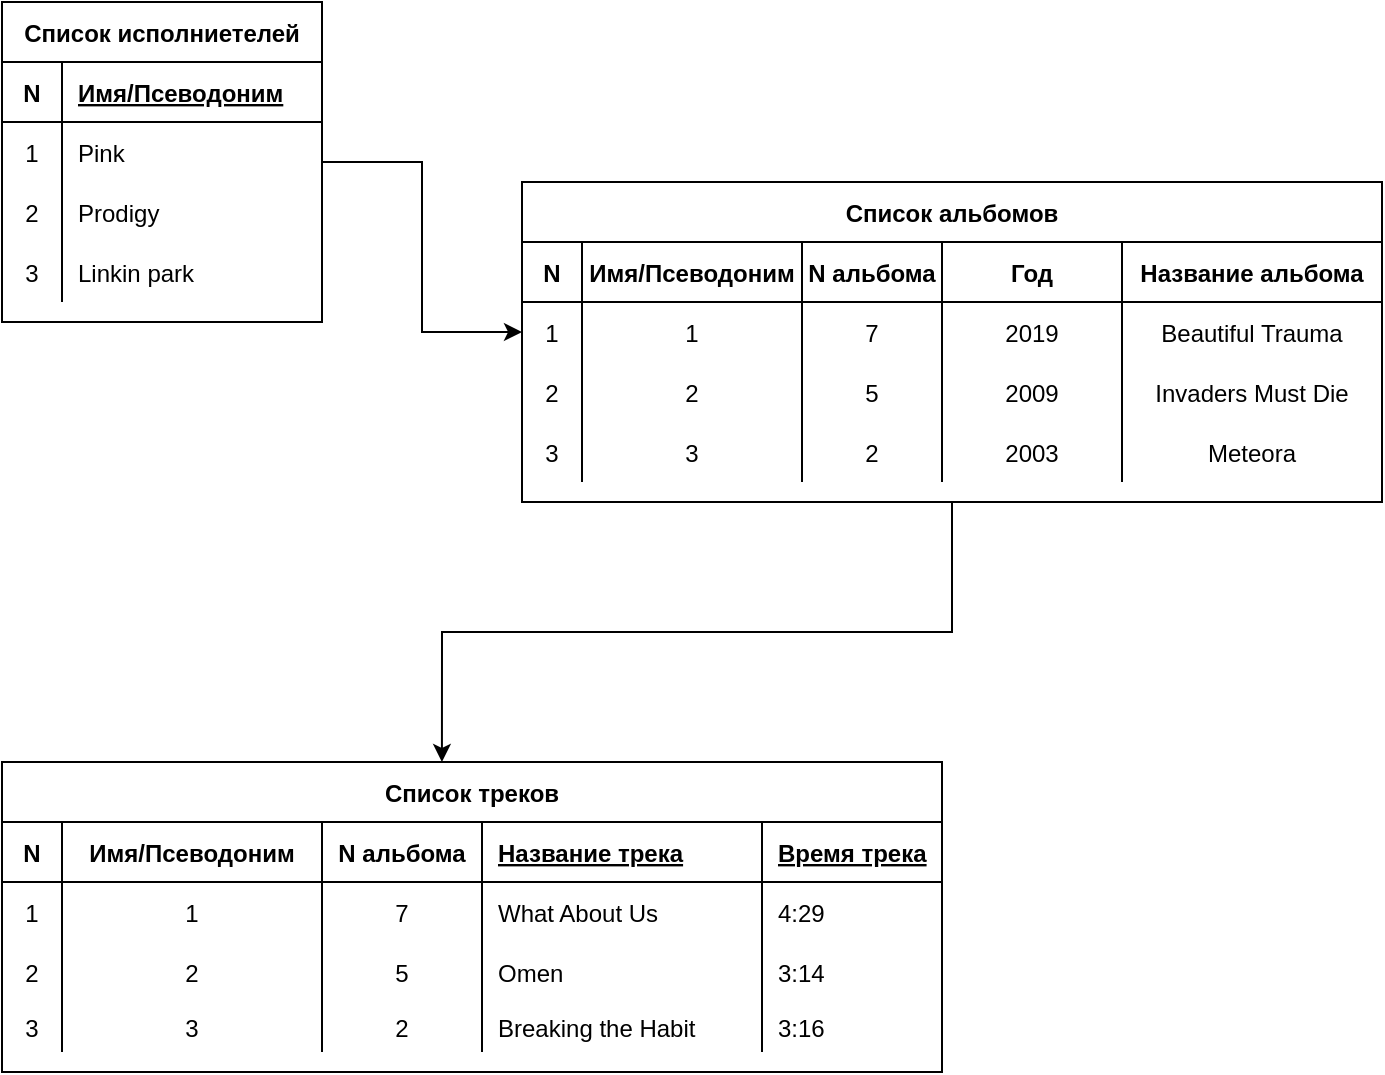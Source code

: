 <mxfile version="15.9.1" type="device"><diagram id="YyyaO67boWGrViR6FgFh" name="Page-1"><mxGraphModel dx="1422" dy="762" grid="1" gridSize="10" guides="1" tooltips="1" connect="1" arrows="1" fold="1" page="1" pageScale="1" pageWidth="827" pageHeight="1169" math="0" shadow="0"><root><mxCell id="0"/><mxCell id="1" parent="0"/><mxCell id="zmSJYrZClHFSIXrDVKil-139" value="" style="edgeStyle=orthogonalEdgeStyle;rounded=0;orthogonalLoop=1;jettySize=auto;html=1;" edge="1" parent="1" source="zmSJYrZClHFSIXrDVKil-2" target="zmSJYrZClHFSIXrDVKil-75"><mxGeometry relative="1" as="geometry"/></mxCell><mxCell id="zmSJYrZClHFSIXrDVKil-2" value="Список исполниетелей" style="shape=table;startSize=30;container=1;collapsible=1;childLayout=tableLayout;fixedRows=1;rowLines=0;fontStyle=1;align=center;resizeLast=1;" vertex="1" parent="1"><mxGeometry x="30" y="30" width="160" height="160" as="geometry"/></mxCell><mxCell id="zmSJYrZClHFSIXrDVKil-3" value="" style="shape=partialRectangle;collapsible=0;dropTarget=0;pointerEvents=0;fillColor=none;top=0;left=0;bottom=1;right=0;points=[[0,0.5],[1,0.5]];portConstraint=eastwest;" vertex="1" parent="zmSJYrZClHFSIXrDVKil-2"><mxGeometry y="30" width="160" height="30" as="geometry"/></mxCell><mxCell id="zmSJYrZClHFSIXrDVKil-4" value="N" style="shape=partialRectangle;connectable=0;fillColor=none;top=0;left=0;bottom=0;right=0;fontStyle=1;overflow=hidden;" vertex="1" parent="zmSJYrZClHFSIXrDVKil-3"><mxGeometry width="30" height="30" as="geometry"><mxRectangle width="30" height="30" as="alternateBounds"/></mxGeometry></mxCell><mxCell id="zmSJYrZClHFSIXrDVKil-5" value="Имя/Псеводоним" style="shape=partialRectangle;connectable=0;fillColor=none;top=0;left=0;bottom=0;right=0;align=left;spacingLeft=6;fontStyle=5;overflow=hidden;" vertex="1" parent="zmSJYrZClHFSIXrDVKil-3"><mxGeometry x="30" width="130" height="30" as="geometry"><mxRectangle width="130" height="30" as="alternateBounds"/></mxGeometry></mxCell><mxCell id="zmSJYrZClHFSIXrDVKil-6" value="" style="shape=partialRectangle;collapsible=0;dropTarget=0;pointerEvents=0;fillColor=none;top=0;left=0;bottom=0;right=0;points=[[0,0.5],[1,0.5]];portConstraint=eastwest;" vertex="1" parent="zmSJYrZClHFSIXrDVKil-2"><mxGeometry y="60" width="160" height="30" as="geometry"/></mxCell><mxCell id="zmSJYrZClHFSIXrDVKil-7" value="1" style="shape=partialRectangle;connectable=0;fillColor=none;top=0;left=0;bottom=0;right=0;editable=1;overflow=hidden;" vertex="1" parent="zmSJYrZClHFSIXrDVKil-6"><mxGeometry width="30" height="30" as="geometry"><mxRectangle width="30" height="30" as="alternateBounds"/></mxGeometry></mxCell><mxCell id="zmSJYrZClHFSIXrDVKil-8" value="Pink" style="shape=partialRectangle;connectable=0;fillColor=none;top=0;left=0;bottom=0;right=0;align=left;spacingLeft=6;overflow=hidden;" vertex="1" parent="zmSJYrZClHFSIXrDVKil-6"><mxGeometry x="30" width="130" height="30" as="geometry"><mxRectangle width="130" height="30" as="alternateBounds"/></mxGeometry></mxCell><mxCell id="zmSJYrZClHFSIXrDVKil-9" value="" style="shape=partialRectangle;collapsible=0;dropTarget=0;pointerEvents=0;fillColor=none;top=0;left=0;bottom=0;right=0;points=[[0,0.5],[1,0.5]];portConstraint=eastwest;" vertex="1" parent="zmSJYrZClHFSIXrDVKil-2"><mxGeometry y="90" width="160" height="30" as="geometry"/></mxCell><mxCell id="zmSJYrZClHFSIXrDVKil-10" value="2" style="shape=partialRectangle;connectable=0;fillColor=none;top=0;left=0;bottom=0;right=0;editable=1;overflow=hidden;" vertex="1" parent="zmSJYrZClHFSIXrDVKil-9"><mxGeometry width="30" height="30" as="geometry"><mxRectangle width="30" height="30" as="alternateBounds"/></mxGeometry></mxCell><mxCell id="zmSJYrZClHFSIXrDVKil-11" value="Prodigy" style="shape=partialRectangle;connectable=0;fillColor=none;top=0;left=0;bottom=0;right=0;align=left;spacingLeft=6;overflow=hidden;" vertex="1" parent="zmSJYrZClHFSIXrDVKil-9"><mxGeometry x="30" width="130" height="30" as="geometry"><mxRectangle width="130" height="30" as="alternateBounds"/></mxGeometry></mxCell><mxCell id="zmSJYrZClHFSIXrDVKil-12" value="" style="shape=partialRectangle;collapsible=0;dropTarget=0;pointerEvents=0;fillColor=none;top=0;left=0;bottom=0;right=0;points=[[0,0.5],[1,0.5]];portConstraint=eastwest;" vertex="1" parent="zmSJYrZClHFSIXrDVKil-2"><mxGeometry y="120" width="160" height="30" as="geometry"/></mxCell><mxCell id="zmSJYrZClHFSIXrDVKil-13" value="3" style="shape=partialRectangle;connectable=0;fillColor=none;top=0;left=0;bottom=0;right=0;editable=1;overflow=hidden;" vertex="1" parent="zmSJYrZClHFSIXrDVKil-12"><mxGeometry width="30" height="30" as="geometry"><mxRectangle width="30" height="30" as="alternateBounds"/></mxGeometry></mxCell><mxCell id="zmSJYrZClHFSIXrDVKil-14" value="Linkin park" style="shape=partialRectangle;connectable=0;fillColor=none;top=0;left=0;bottom=0;right=0;align=left;spacingLeft=6;overflow=hidden;" vertex="1" parent="zmSJYrZClHFSIXrDVKil-12"><mxGeometry x="30" width="130" height="30" as="geometry"><mxRectangle width="130" height="30" as="alternateBounds"/></mxGeometry></mxCell><mxCell id="zmSJYrZClHFSIXrDVKil-28" value="Список треков" style="shape=table;startSize=30;container=1;collapsible=1;childLayout=tableLayout;fixedRows=1;rowLines=0;fontStyle=1;align=center;resizeLast=1;" vertex="1" parent="1"><mxGeometry x="30" y="410" width="470" height="155" as="geometry"/></mxCell><mxCell id="zmSJYrZClHFSIXrDVKil-29" value="" style="shape=partialRectangle;collapsible=0;dropTarget=0;pointerEvents=0;fillColor=none;top=0;left=0;bottom=1;right=0;points=[[0,0.5],[1,0.5]];portConstraint=eastwest;" vertex="1" parent="zmSJYrZClHFSIXrDVKil-28"><mxGeometry y="30" width="470" height="30" as="geometry"/></mxCell><mxCell id="zmSJYrZClHFSIXrDVKil-127" value="N" style="shape=partialRectangle;connectable=0;fillColor=none;top=0;left=0;bottom=0;right=0;fontStyle=1;overflow=hidden;" vertex="1" parent="zmSJYrZClHFSIXrDVKil-29"><mxGeometry width="30" height="30" as="geometry"><mxRectangle width="30" height="30" as="alternateBounds"/></mxGeometry></mxCell><mxCell id="zmSJYrZClHFSIXrDVKil-135" value="Имя/Псеводоним" style="shape=partialRectangle;connectable=0;fillColor=none;top=0;left=0;bottom=0;right=0;fontStyle=1;overflow=hidden;" vertex="1" parent="zmSJYrZClHFSIXrDVKil-29"><mxGeometry x="30" width="130" height="30" as="geometry"><mxRectangle width="130" height="30" as="alternateBounds"/></mxGeometry></mxCell><mxCell id="zmSJYrZClHFSIXrDVKil-30" value="N альбома" style="shape=partialRectangle;connectable=0;fillColor=none;top=0;left=0;bottom=0;right=0;fontStyle=1;overflow=hidden;" vertex="1" parent="zmSJYrZClHFSIXrDVKil-29"><mxGeometry x="160" width="80" height="30" as="geometry"><mxRectangle width="80" height="30" as="alternateBounds"/></mxGeometry></mxCell><mxCell id="zmSJYrZClHFSIXrDVKil-31" value="Название трека" style="shape=partialRectangle;connectable=0;fillColor=none;top=0;left=0;bottom=0;right=0;align=left;spacingLeft=6;fontStyle=5;overflow=hidden;" vertex="1" parent="zmSJYrZClHFSIXrDVKil-29"><mxGeometry x="240" width="140" height="30" as="geometry"><mxRectangle width="140" height="30" as="alternateBounds"/></mxGeometry></mxCell><mxCell id="zmSJYrZClHFSIXrDVKil-110" value="Время трека" style="shape=partialRectangle;connectable=0;fillColor=none;top=0;left=0;bottom=0;right=0;align=left;spacingLeft=6;fontStyle=5;overflow=hidden;" vertex="1" parent="zmSJYrZClHFSIXrDVKil-29"><mxGeometry x="380" width="90" height="30" as="geometry"><mxRectangle width="90" height="30" as="alternateBounds"/></mxGeometry></mxCell><mxCell id="zmSJYrZClHFSIXrDVKil-32" value="" style="shape=partialRectangle;collapsible=0;dropTarget=0;pointerEvents=0;fillColor=none;top=0;left=0;bottom=0;right=0;points=[[0,0.5],[1,0.5]];portConstraint=eastwest;" vertex="1" parent="zmSJYrZClHFSIXrDVKil-28"><mxGeometry y="60" width="470" height="30" as="geometry"/></mxCell><mxCell id="zmSJYrZClHFSIXrDVKil-128" value="1" style="shape=partialRectangle;connectable=0;fillColor=none;top=0;left=0;bottom=0;right=0;editable=1;overflow=hidden;" vertex="1" parent="zmSJYrZClHFSIXrDVKil-32"><mxGeometry width="30" height="30" as="geometry"><mxRectangle width="30" height="30" as="alternateBounds"/></mxGeometry></mxCell><mxCell id="zmSJYrZClHFSIXrDVKil-136" value="1" style="shape=partialRectangle;connectable=0;fillColor=none;top=0;left=0;bottom=0;right=0;editable=1;overflow=hidden;" vertex="1" parent="zmSJYrZClHFSIXrDVKil-32"><mxGeometry x="30" width="130" height="30" as="geometry"><mxRectangle width="130" height="30" as="alternateBounds"/></mxGeometry></mxCell><mxCell id="zmSJYrZClHFSIXrDVKil-33" value="7" style="shape=partialRectangle;connectable=0;fillColor=none;top=0;left=0;bottom=0;right=0;editable=1;overflow=hidden;" vertex="1" parent="zmSJYrZClHFSIXrDVKil-32"><mxGeometry x="160" width="80" height="30" as="geometry"><mxRectangle width="80" height="30" as="alternateBounds"/></mxGeometry></mxCell><mxCell id="zmSJYrZClHFSIXrDVKil-34" value="What About Us" style="shape=partialRectangle;connectable=0;fillColor=none;top=0;left=0;bottom=0;right=0;align=left;spacingLeft=6;overflow=hidden;" vertex="1" parent="zmSJYrZClHFSIXrDVKil-32"><mxGeometry x="240" width="140" height="30" as="geometry"><mxRectangle width="140" height="30" as="alternateBounds"/></mxGeometry></mxCell><mxCell id="zmSJYrZClHFSIXrDVKil-111" value="4:29" style="shape=partialRectangle;connectable=0;fillColor=none;top=0;left=0;bottom=0;right=0;align=left;spacingLeft=6;overflow=hidden;" vertex="1" parent="zmSJYrZClHFSIXrDVKil-32"><mxGeometry x="380" width="90" height="30" as="geometry"><mxRectangle width="90" height="30" as="alternateBounds"/></mxGeometry></mxCell><mxCell id="zmSJYrZClHFSIXrDVKil-35" value="" style="shape=partialRectangle;collapsible=0;dropTarget=0;pointerEvents=0;fillColor=none;top=0;left=0;bottom=0;right=0;points=[[0,0.5],[1,0.5]];portConstraint=eastwest;" vertex="1" parent="zmSJYrZClHFSIXrDVKil-28"><mxGeometry y="90" width="470" height="30" as="geometry"/></mxCell><mxCell id="zmSJYrZClHFSIXrDVKil-129" value="2" style="shape=partialRectangle;connectable=0;fillColor=none;top=0;left=0;bottom=0;right=0;editable=1;overflow=hidden;" vertex="1" parent="zmSJYrZClHFSIXrDVKil-35"><mxGeometry width="30" height="30" as="geometry"><mxRectangle width="30" height="30" as="alternateBounds"/></mxGeometry></mxCell><mxCell id="zmSJYrZClHFSIXrDVKil-137" value="2" style="shape=partialRectangle;connectable=0;fillColor=none;top=0;left=0;bottom=0;right=0;editable=1;overflow=hidden;" vertex="1" parent="zmSJYrZClHFSIXrDVKil-35"><mxGeometry x="30" width="130" height="30" as="geometry"><mxRectangle width="130" height="30" as="alternateBounds"/></mxGeometry></mxCell><mxCell id="zmSJYrZClHFSIXrDVKil-36" value="5" style="shape=partialRectangle;connectable=0;fillColor=none;top=0;left=0;bottom=0;right=0;editable=1;overflow=hidden;" vertex="1" parent="zmSJYrZClHFSIXrDVKil-35"><mxGeometry x="160" width="80" height="30" as="geometry"><mxRectangle width="80" height="30" as="alternateBounds"/></mxGeometry></mxCell><mxCell id="zmSJYrZClHFSIXrDVKil-37" value="Omen" style="shape=partialRectangle;connectable=0;fillColor=none;top=0;left=0;bottom=0;right=0;align=left;spacingLeft=6;overflow=hidden;" vertex="1" parent="zmSJYrZClHFSIXrDVKil-35"><mxGeometry x="240" width="140" height="30" as="geometry"><mxRectangle width="140" height="30" as="alternateBounds"/></mxGeometry></mxCell><mxCell id="zmSJYrZClHFSIXrDVKil-112" value="3:14" style="shape=partialRectangle;connectable=0;fillColor=none;top=0;left=0;bottom=0;right=0;align=left;spacingLeft=6;overflow=hidden;" vertex="1" parent="zmSJYrZClHFSIXrDVKil-35"><mxGeometry x="380" width="90" height="30" as="geometry"><mxRectangle width="90" height="30" as="alternateBounds"/></mxGeometry></mxCell><mxCell id="zmSJYrZClHFSIXrDVKil-38" value="" style="shape=partialRectangle;collapsible=0;dropTarget=0;pointerEvents=0;fillColor=none;top=0;left=0;bottom=0;right=0;points=[[0,0.5],[1,0.5]];portConstraint=eastwest;" vertex="1" parent="zmSJYrZClHFSIXrDVKil-28"><mxGeometry y="120" width="470" height="25" as="geometry"/></mxCell><mxCell id="zmSJYrZClHFSIXrDVKil-130" value="3" style="shape=partialRectangle;connectable=0;fillColor=none;top=0;left=0;bottom=0;right=0;editable=1;overflow=hidden;" vertex="1" parent="zmSJYrZClHFSIXrDVKil-38"><mxGeometry width="30" height="25" as="geometry"><mxRectangle width="30" height="25" as="alternateBounds"/></mxGeometry></mxCell><mxCell id="zmSJYrZClHFSIXrDVKil-138" value="3" style="shape=partialRectangle;connectable=0;fillColor=none;top=0;left=0;bottom=0;right=0;editable=1;overflow=hidden;" vertex="1" parent="zmSJYrZClHFSIXrDVKil-38"><mxGeometry x="30" width="130" height="25" as="geometry"><mxRectangle width="130" height="25" as="alternateBounds"/></mxGeometry></mxCell><mxCell id="zmSJYrZClHFSIXrDVKil-39" value="2" style="shape=partialRectangle;connectable=0;fillColor=none;top=0;left=0;bottom=0;right=0;editable=1;overflow=hidden;" vertex="1" parent="zmSJYrZClHFSIXrDVKil-38"><mxGeometry x="160" width="80" height="25" as="geometry"><mxRectangle width="80" height="25" as="alternateBounds"/></mxGeometry></mxCell><mxCell id="zmSJYrZClHFSIXrDVKil-40" value="Breaking the Habit" style="shape=partialRectangle;connectable=0;fillColor=none;top=0;left=0;bottom=0;right=0;align=left;spacingLeft=6;overflow=hidden;" vertex="1" parent="zmSJYrZClHFSIXrDVKil-38"><mxGeometry x="240" width="140" height="25" as="geometry"><mxRectangle width="140" height="25" as="alternateBounds"/></mxGeometry></mxCell><mxCell id="zmSJYrZClHFSIXrDVKil-113" value="3:16" style="shape=partialRectangle;connectable=0;fillColor=none;top=0;left=0;bottom=0;right=0;align=left;spacingLeft=6;overflow=hidden;" vertex="1" parent="zmSJYrZClHFSIXrDVKil-38"><mxGeometry x="380" width="90" height="25" as="geometry"><mxRectangle width="90" height="25" as="alternateBounds"/></mxGeometry></mxCell><mxCell id="zmSJYrZClHFSIXrDVKil-147" style="edgeStyle=orthogonalEdgeStyle;rounded=0;orthogonalLoop=1;jettySize=auto;html=1;entryX=0.468;entryY=0;entryDx=0;entryDy=0;entryPerimeter=0;" edge="1" parent="1" source="zmSJYrZClHFSIXrDVKil-71" target="zmSJYrZClHFSIXrDVKil-28"><mxGeometry relative="1" as="geometry"/></mxCell><mxCell id="zmSJYrZClHFSIXrDVKil-71" value="Список альбомов" style="shape=table;startSize=30;container=1;collapsible=1;childLayout=tableLayout;fixedRows=1;rowLines=0;fontStyle=1;align=center;resizeLast=1;gradientColor=#ffffff;swimlaneFillColor=none;" vertex="1" parent="1"><mxGeometry x="290" y="120" width="430" height="160" as="geometry"/></mxCell><mxCell id="zmSJYrZClHFSIXrDVKil-94" style="shape=partialRectangle;collapsible=0;dropTarget=0;pointerEvents=0;fillColor=none;top=0;left=0;bottom=1;right=0;points=[[0,0.5],[1,0.5]];portConstraint=eastwest;" vertex="1" parent="zmSJYrZClHFSIXrDVKil-71"><mxGeometry y="30" width="430" height="30" as="geometry"/></mxCell><mxCell id="zmSJYrZClHFSIXrDVKil-131" value="N" style="shape=partialRectangle;connectable=0;fillColor=none;top=0;left=0;bottom=0;right=0;fontStyle=1;overflow=hidden;" vertex="1" parent="zmSJYrZClHFSIXrDVKil-94"><mxGeometry width="30" height="30" as="geometry"><mxRectangle width="30" height="30" as="alternateBounds"/></mxGeometry></mxCell><mxCell id="zmSJYrZClHFSIXrDVKil-95" value="Имя/Псеводоним" style="shape=partialRectangle;connectable=0;fillColor=none;top=0;left=0;bottom=0;right=0;fontStyle=1;overflow=hidden;" vertex="1" parent="zmSJYrZClHFSIXrDVKil-94"><mxGeometry x="30" width="110" height="30" as="geometry"><mxRectangle width="110" height="30" as="alternateBounds"/></mxGeometry></mxCell><mxCell id="zmSJYrZClHFSIXrDVKil-96" value="N альбома" style="shape=partialRectangle;connectable=0;fillColor=none;top=0;left=0;bottom=0;right=0;fontStyle=1;overflow=hidden;" vertex="1" parent="zmSJYrZClHFSIXrDVKil-94"><mxGeometry x="140" width="70" height="30" as="geometry"><mxRectangle width="70" height="30" as="alternateBounds"/></mxGeometry></mxCell><mxCell id="zmSJYrZClHFSIXrDVKil-97" value="Год" style="shape=partialRectangle;connectable=0;fillColor=none;top=0;left=0;bottom=0;right=0;fontStyle=1;overflow=hidden;" vertex="1" parent="zmSJYrZClHFSIXrDVKil-94"><mxGeometry x="210" width="90" height="30" as="geometry"><mxRectangle width="90" height="30" as="alternateBounds"/></mxGeometry></mxCell><mxCell id="zmSJYrZClHFSIXrDVKil-114" value="Название альбома" style="shape=partialRectangle;connectable=0;fillColor=none;top=0;left=0;bottom=0;right=0;fontStyle=1;overflow=hidden;" vertex="1" parent="zmSJYrZClHFSIXrDVKil-94"><mxGeometry x="300" width="130" height="30" as="geometry"><mxRectangle width="130" height="30" as="alternateBounds"/></mxGeometry></mxCell><mxCell id="zmSJYrZClHFSIXrDVKil-75" value="" style="shape=partialRectangle;collapsible=0;dropTarget=0;pointerEvents=0;fillColor=none;top=0;left=0;bottom=0;right=0;points=[[0,0.5],[1,0.5]];portConstraint=eastwest;" vertex="1" parent="zmSJYrZClHFSIXrDVKil-71"><mxGeometry y="60" width="430" height="30" as="geometry"/></mxCell><mxCell id="zmSJYrZClHFSIXrDVKil-132" value="1" style="shape=partialRectangle;connectable=0;fillColor=none;top=0;left=0;bottom=0;right=0;editable=1;overflow=hidden;" vertex="1" parent="zmSJYrZClHFSIXrDVKil-75"><mxGeometry width="30" height="30" as="geometry"><mxRectangle width="30" height="30" as="alternateBounds"/></mxGeometry></mxCell><mxCell id="zmSJYrZClHFSIXrDVKil-76" value="1" style="shape=partialRectangle;connectable=0;fillColor=none;top=0;left=0;bottom=0;right=0;editable=1;overflow=hidden;" vertex="1" parent="zmSJYrZClHFSIXrDVKil-75"><mxGeometry x="30" width="110" height="30" as="geometry"><mxRectangle width="110" height="30" as="alternateBounds"/></mxGeometry></mxCell><mxCell id="zmSJYrZClHFSIXrDVKil-89" value="7" style="shape=partialRectangle;connectable=0;fillColor=none;top=0;left=0;bottom=0;right=0;editable=1;overflow=hidden;" vertex="1" parent="zmSJYrZClHFSIXrDVKil-75"><mxGeometry x="140" width="70" height="30" as="geometry"><mxRectangle width="70" height="30" as="alternateBounds"/></mxGeometry></mxCell><mxCell id="zmSJYrZClHFSIXrDVKil-92" value="2019" style="shape=partialRectangle;connectable=0;fillColor=none;top=0;left=0;bottom=0;right=0;editable=1;overflow=hidden;" vertex="1" parent="zmSJYrZClHFSIXrDVKil-75"><mxGeometry x="210" width="90" height="30" as="geometry"><mxRectangle width="90" height="30" as="alternateBounds"/></mxGeometry></mxCell><mxCell id="zmSJYrZClHFSIXrDVKil-115" value="Beautiful Trauma" style="shape=partialRectangle;connectable=0;fillColor=none;top=0;left=0;bottom=0;right=0;editable=1;overflow=hidden;" vertex="1" parent="zmSJYrZClHFSIXrDVKil-75"><mxGeometry x="300" width="130" height="30" as="geometry"><mxRectangle width="130" height="30" as="alternateBounds"/></mxGeometry></mxCell><mxCell id="zmSJYrZClHFSIXrDVKil-102" style="shape=partialRectangle;collapsible=0;dropTarget=0;pointerEvents=0;fillColor=none;top=0;left=0;bottom=0;right=0;points=[[0,0.5],[1,0.5]];portConstraint=eastwest;" vertex="1" parent="zmSJYrZClHFSIXrDVKil-71"><mxGeometry y="90" width="430" height="30" as="geometry"/></mxCell><mxCell id="zmSJYrZClHFSIXrDVKil-133" value="2" style="shape=partialRectangle;connectable=0;fillColor=none;top=0;left=0;bottom=0;right=0;editable=1;overflow=hidden;" vertex="1" parent="zmSJYrZClHFSIXrDVKil-102"><mxGeometry width="30" height="30" as="geometry"><mxRectangle width="30" height="30" as="alternateBounds"/></mxGeometry></mxCell><mxCell id="zmSJYrZClHFSIXrDVKil-103" value="2" style="shape=partialRectangle;connectable=0;fillColor=none;top=0;left=0;bottom=0;right=0;editable=1;overflow=hidden;" vertex="1" parent="zmSJYrZClHFSIXrDVKil-102"><mxGeometry x="30" width="110" height="30" as="geometry"><mxRectangle width="110" height="30" as="alternateBounds"/></mxGeometry></mxCell><mxCell id="zmSJYrZClHFSIXrDVKil-104" value="5" style="shape=partialRectangle;connectable=0;fillColor=none;top=0;left=0;bottom=0;right=0;editable=1;overflow=hidden;" vertex="1" parent="zmSJYrZClHFSIXrDVKil-102"><mxGeometry x="140" width="70" height="30" as="geometry"><mxRectangle width="70" height="30" as="alternateBounds"/></mxGeometry></mxCell><mxCell id="zmSJYrZClHFSIXrDVKil-105" value="2009" style="shape=partialRectangle;connectable=0;fillColor=none;top=0;left=0;bottom=0;right=0;editable=1;overflow=hidden;" vertex="1" parent="zmSJYrZClHFSIXrDVKil-102"><mxGeometry x="210" width="90" height="30" as="geometry"><mxRectangle width="90" height="30" as="alternateBounds"/></mxGeometry></mxCell><mxCell id="zmSJYrZClHFSIXrDVKil-116" value="Invaders Must Die" style="shape=partialRectangle;connectable=0;fillColor=none;top=0;left=0;bottom=0;right=0;editable=1;overflow=hidden;" vertex="1" parent="zmSJYrZClHFSIXrDVKil-102"><mxGeometry x="300" width="130" height="30" as="geometry"><mxRectangle width="130" height="30" as="alternateBounds"/></mxGeometry></mxCell><mxCell id="zmSJYrZClHFSIXrDVKil-141" style="shape=partialRectangle;collapsible=0;dropTarget=0;pointerEvents=0;fillColor=none;top=0;left=0;bottom=0;right=0;points=[[0,0.5],[1,0.5]];portConstraint=eastwest;" vertex="1" parent="zmSJYrZClHFSIXrDVKil-71"><mxGeometry y="120" width="430" height="30" as="geometry"/></mxCell><mxCell id="zmSJYrZClHFSIXrDVKil-142" value="3" style="shape=partialRectangle;connectable=0;fillColor=none;top=0;left=0;bottom=0;right=0;editable=1;overflow=hidden;" vertex="1" parent="zmSJYrZClHFSIXrDVKil-141"><mxGeometry width="30" height="30" as="geometry"><mxRectangle width="30" height="30" as="alternateBounds"/></mxGeometry></mxCell><mxCell id="zmSJYrZClHFSIXrDVKil-143" value="3" style="shape=partialRectangle;connectable=0;fillColor=none;top=0;left=0;bottom=0;right=0;editable=1;overflow=hidden;" vertex="1" parent="zmSJYrZClHFSIXrDVKil-141"><mxGeometry x="30" width="110" height="30" as="geometry"><mxRectangle width="110" height="30" as="alternateBounds"/></mxGeometry></mxCell><mxCell id="zmSJYrZClHFSIXrDVKil-144" value="2" style="shape=partialRectangle;connectable=0;fillColor=none;top=0;left=0;bottom=0;right=0;editable=1;overflow=hidden;" vertex="1" parent="zmSJYrZClHFSIXrDVKil-141"><mxGeometry x="140" width="70" height="30" as="geometry"><mxRectangle width="70" height="30" as="alternateBounds"/></mxGeometry></mxCell><mxCell id="zmSJYrZClHFSIXrDVKil-145" value="2003" style="shape=partialRectangle;connectable=0;fillColor=none;top=0;left=0;bottom=0;right=0;editable=1;overflow=hidden;" vertex="1" parent="zmSJYrZClHFSIXrDVKil-141"><mxGeometry x="210" width="90" height="30" as="geometry"><mxRectangle width="90" height="30" as="alternateBounds"/></mxGeometry></mxCell><mxCell id="zmSJYrZClHFSIXrDVKil-146" value="Meteora" style="shape=partialRectangle;connectable=0;fillColor=none;top=0;left=0;bottom=0;right=0;editable=1;overflow=hidden;" vertex="1" parent="zmSJYrZClHFSIXrDVKil-141"><mxGeometry x="300" width="130" height="30" as="geometry"><mxRectangle width="130" height="30" as="alternateBounds"/></mxGeometry></mxCell></root></mxGraphModel></diagram></mxfile>